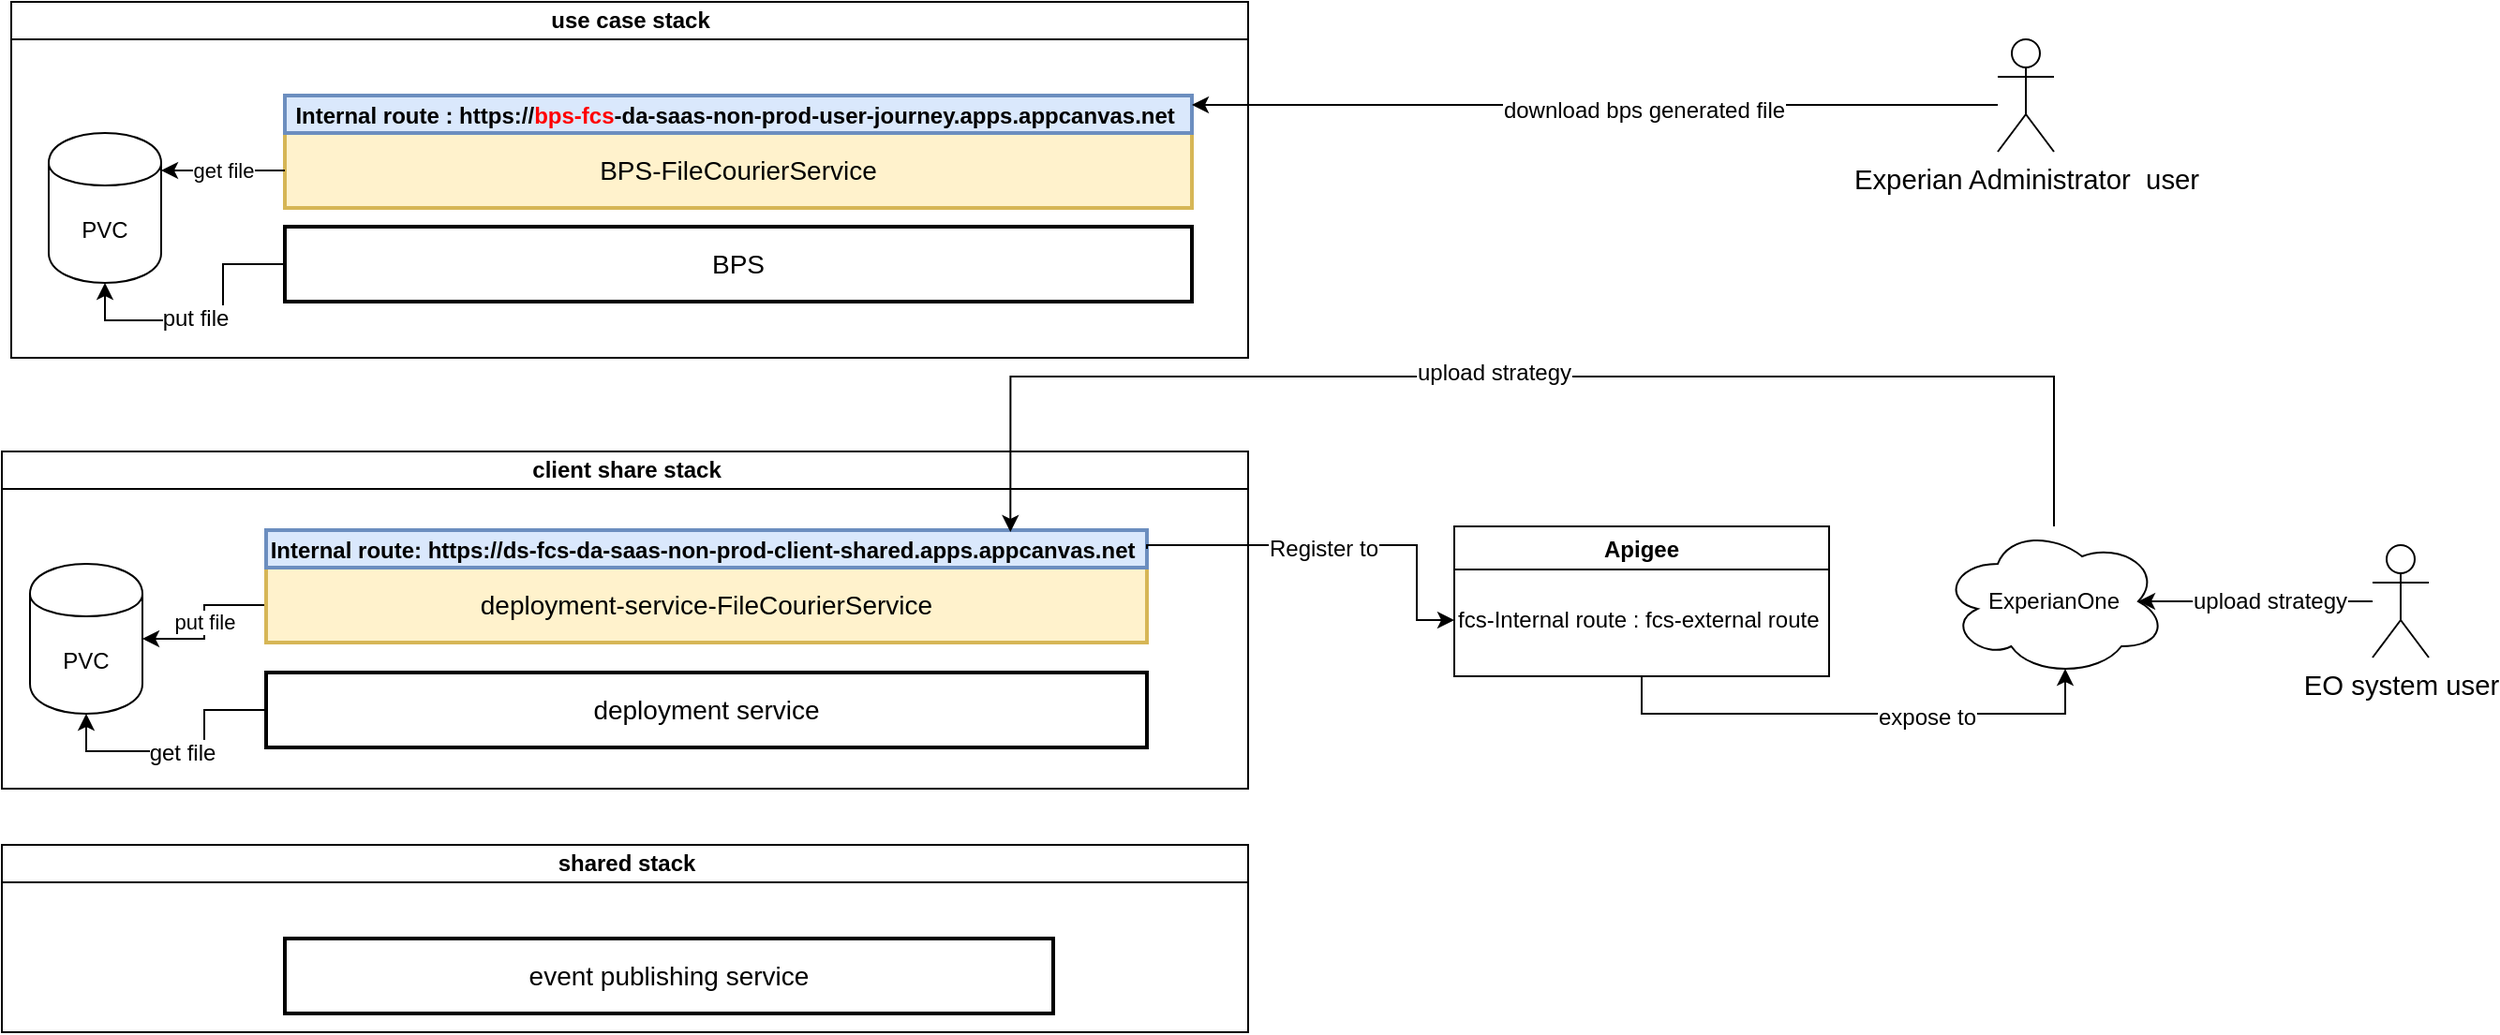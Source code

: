 <mxfile version="11.1.4" type="github"><diagram id="W_1h54hWObX5pn6dxqBk" name="Page-1"><mxGraphModel dx="1360" dy="804" grid="1" gridSize="10" guides="1" tooltips="1" connect="1" arrows="1" fold="1" page="1" pageScale="1" pageWidth="9091" pageHeight="913" math="0" shadow="0"><root><mxCell id="0"/><mxCell id="1" parent="0"/><mxCell id="J4J6hbRbbnwvo96xEseE-1" value="use case stack" style="swimlane;html=1;startSize=20;horizontal=1;containerType=tree;" parent="1" vertex="1"><mxGeometry x="50" y="30" width="660" height="190" as="geometry"/></mxCell><mxCell id="J4J6hbRbbnwvo96xEseE-9" value="BPS-FileCourierService" style="strokeWidth=2;whiteSpace=wrap;html=1;align=center;fontSize=14;fillColor=#fff2cc;strokeColor=#d6b656;" parent="J4J6hbRbbnwvo96xEseE-1" vertex="1"><mxGeometry x="146" y="70" width="484" height="40" as="geometry"/></mxCell><mxCell id="J4J6hbRbbnwvo96xEseE-54" style="edgeStyle=orthogonalEdgeStyle;rounded=0;orthogonalLoop=1;jettySize=auto;html=1;entryX=0.5;entryY=1;entryDx=0;entryDy=0;" parent="J4J6hbRbbnwvo96xEseE-1" source="J4J6hbRbbnwvo96xEseE-10" target="J4J6hbRbbnwvo96xEseE-53" edge="1"><mxGeometry relative="1" as="geometry"/></mxCell><mxCell id="J4J6hbRbbnwvo96xEseE-57" value="put file" style="text;html=1;resizable=0;points=[];align=center;verticalAlign=middle;labelBackgroundColor=#ffffff;" parent="J4J6hbRbbnwvo96xEseE-54" vertex="1" connectable="0"><mxGeometry x="0.069" y="-1" relative="1" as="geometry"><mxPoint as="offset"/></mxGeometry></mxCell><mxCell id="J4J6hbRbbnwvo96xEseE-10" value="BPS" style="strokeWidth=2;whiteSpace=wrap;html=1;align=center;fontSize=14;" parent="J4J6hbRbbnwvo96xEseE-1" vertex="1"><mxGeometry x="146" y="120" width="484" height="40" as="geometry"/></mxCell><mxCell id="J4J6hbRbbnwvo96xEseE-22" value="&lt;b&gt;&lt;font style=&quot;font-size: 12px&quot;&gt;&lt;font&gt;Internal route :&amp;nbsp;https://&lt;font color=&quot;#ff0000&quot;&gt;bps-fcs&lt;/font&gt;-da-saas-non-prod-user-journey.apps.appcanvas.net&lt;/font&gt;&amp;nbsp;&lt;/font&gt;&lt;/b&gt;" style="strokeWidth=2;whiteSpace=wrap;html=1;align=center;fontSize=14;fillColor=#dae8fc;strokeColor=#6c8ebf;" parent="J4J6hbRbbnwvo96xEseE-1" vertex="1"><mxGeometry x="146" y="50" width="484" height="20" as="geometry"/></mxCell><mxCell id="J4J6hbRbbnwvo96xEseE-61" value="get file" style="edgeStyle=orthogonalEdgeStyle;rounded=0;orthogonalLoop=1;jettySize=auto;html=1;" parent="J4J6hbRbbnwvo96xEseE-1" source="J4J6hbRbbnwvo96xEseE-9" target="J4J6hbRbbnwvo96xEseE-53" edge="1"><mxGeometry relative="1" as="geometry"><Array as="points"><mxPoint x="100" y="90"/><mxPoint x="100" y="90"/></Array></mxGeometry></mxCell><mxCell id="J4J6hbRbbnwvo96xEseE-53" value="PVC" style="shape=cylinder;whiteSpace=wrap;html=1;boundedLbl=1;backgroundOutline=1;" parent="J4J6hbRbbnwvo96xEseE-1" vertex="1"><mxGeometry x="20" y="70" width="60" height="80" as="geometry"/></mxCell><mxCell id="J4J6hbRbbnwvo96xEseE-12" value="client share stack" style="swimlane;html=1;startSize=20;horizontal=1;containerType=tree;" parent="1" vertex="1"><mxGeometry x="45" y="270" width="665" height="180" as="geometry"/></mxCell><mxCell id="J4J6hbRbbnwvo96xEseE-63" value="put file" style="edgeStyle=orthogonalEdgeStyle;rounded=0;orthogonalLoop=1;jettySize=auto;html=1;" parent="J4J6hbRbbnwvo96xEseE-12" source="J4J6hbRbbnwvo96xEseE-13" target="J4J6hbRbbnwvo96xEseE-62" edge="1"><mxGeometry relative="1" as="geometry"/></mxCell><mxCell id="J4J6hbRbbnwvo96xEseE-13" value="deployment-service-FileCourierService" style="strokeWidth=2;whiteSpace=wrap;html=1;align=center;fontSize=14;fillColor=#fff2cc;strokeColor=#d6b656;" parent="J4J6hbRbbnwvo96xEseE-12" vertex="1"><mxGeometry x="141" y="62" width="470" height="40" as="geometry"/></mxCell><mxCell id="J4J6hbRbbnwvo96xEseE-65" style="edgeStyle=orthogonalEdgeStyle;rounded=0;orthogonalLoop=1;jettySize=auto;html=1;entryX=0.5;entryY=1;entryDx=0;entryDy=0;" parent="J4J6hbRbbnwvo96xEseE-12" source="J4J6hbRbbnwvo96xEseE-14" target="J4J6hbRbbnwvo96xEseE-62" edge="1"><mxGeometry relative="1" as="geometry"/></mxCell><mxCell id="J4J6hbRbbnwvo96xEseE-66" value="get file" style="text;html=1;resizable=0;points=[];align=center;verticalAlign=middle;labelBackgroundColor=#ffffff;" parent="J4J6hbRbbnwvo96xEseE-65" vertex="1" connectable="0"><mxGeometry x="-0.029" y="1" relative="1" as="geometry"><mxPoint as="offset"/></mxGeometry></mxCell><mxCell id="J4J6hbRbbnwvo96xEseE-14" value="deployment service" style="strokeWidth=2;whiteSpace=wrap;html=1;align=center;fontSize=14;" parent="J4J6hbRbbnwvo96xEseE-12" vertex="1"><mxGeometry x="141" y="118" width="470" height="40" as="geometry"/></mxCell><mxCell id="J4J6hbRbbnwvo96xEseE-28" value="&lt;b&gt;&lt;font style=&quot;font-size: 12px&quot;&gt;Internal route:&amp;nbsp;https://ds-fcs-da-saas-non-prod-client-shared.apps.appcanvas.net&lt;/font&gt;&amp;nbsp;&lt;/b&gt;" style="strokeWidth=2;whiteSpace=wrap;html=1;align=center;fontSize=14;fillColor=#dae8fc;strokeColor=#6c8ebf;" parent="J4J6hbRbbnwvo96xEseE-12" vertex="1"><mxGeometry x="141" y="42" width="470" height="20" as="geometry"/></mxCell><mxCell id="J4J6hbRbbnwvo96xEseE-62" value="PVC" style="shape=cylinder;whiteSpace=wrap;html=1;boundedLbl=1;backgroundOutline=1;" parent="J4J6hbRbbnwvo96xEseE-12" vertex="1"><mxGeometry x="15" y="60" width="60" height="80" as="geometry"/></mxCell><mxCell id="J4J6hbRbbnwvo96xEseE-16" value="shared stack" style="swimlane;html=1;startSize=20;horizontal=1;containerType=tree;" parent="1" vertex="1"><mxGeometry x="45" y="480" width="665" height="100" as="geometry"/></mxCell><mxCell id="J4J6hbRbbnwvo96xEseE-17" value="event publishing service" style="strokeWidth=2;whiteSpace=wrap;html=1;align=center;fontSize=14;" parent="J4J6hbRbbnwvo96xEseE-16" vertex="1"><mxGeometry x="151" y="50" width="410" height="40" as="geometry"/></mxCell><mxCell id="J4J6hbRbbnwvo96xEseE-31" style="edgeStyle=orthogonalEdgeStyle;rounded=0;orthogonalLoop=1;jettySize=auto;html=1;exitX=1;exitY=0.5;exitDx=0;exitDy=0;" parent="1" source="J4J6hbRbbnwvo96xEseE-28" edge="1"><mxGeometry relative="1" as="geometry"><mxPoint x="820" y="360" as="targetPoint"/><Array as="points"><mxPoint x="800" y="320"/><mxPoint x="800" y="360"/></Array></mxGeometry></mxCell><mxCell id="J4J6hbRbbnwvo96xEseE-35" value="Register to" style="text;html=1;resizable=0;points=[];align=center;verticalAlign=middle;labelBackgroundColor=#ffffff;" parent="J4J6hbRbbnwvo96xEseE-31" vertex="1" connectable="0"><mxGeometry x="0.126" y="-3" relative="1" as="geometry"><mxPoint x="-20" y="-1" as="offset"/></mxGeometry></mxCell><mxCell id="J4J6hbRbbnwvo96xEseE-34" value="Apigee" style="swimlane;" parent="1" vertex="1"><mxGeometry x="820" y="310" width="200" height="80" as="geometry"/></mxCell><mxCell id="J4J6hbRbbnwvo96xEseE-37" value="fcs-Internal route : fcs-external route" style="text;html=1;resizable=0;points=[];autosize=1;align=left;verticalAlign=top;spacingTop=-4;" parent="J4J6hbRbbnwvo96xEseE-34" vertex="1"><mxGeometry y="40" width="210" height="20" as="geometry"/></mxCell><mxCell id="J4J6hbRbbnwvo96xEseE-45" style="edgeStyle=orthogonalEdgeStyle;rounded=0;orthogonalLoop=1;jettySize=auto;html=1;entryX=0.875;entryY=0.5;entryDx=0;entryDy=0;entryPerimeter=0;" parent="1" source="J4J6hbRbbnwvo96xEseE-38" target="J4J6hbRbbnwvo96xEseE-43" edge="1"><mxGeometry relative="1" as="geometry"/></mxCell><mxCell id="J4J6hbRbbnwvo96xEseE-48" value="upload strategy" style="text;html=1;resizable=0;points=[];align=center;verticalAlign=middle;labelBackgroundColor=#ffffff;" parent="J4J6hbRbbnwvo96xEseE-45" vertex="1" connectable="0"><mxGeometry x="0.168" relative="1" as="geometry"><mxPoint x="18" as="offset"/></mxGeometry></mxCell><mxCell id="J4J6hbRbbnwvo96xEseE-38" value="&lt;span lang=&quot;EN-GB&quot; style=&quot;font-size: 11.0pt ; font-family: &amp;#34;calibri&amp;#34; , sans-serif&quot;&gt;EO system user&lt;/span&gt;" style="shape=umlActor;verticalLabelPosition=bottom;labelBackgroundColor=#ffffff;verticalAlign=top;html=1;outlineConnect=0;" parent="1" vertex="1"><mxGeometry x="1310" y="320" width="30" height="60" as="geometry"/></mxCell><mxCell id="J4J6hbRbbnwvo96xEseE-46" style="edgeStyle=orthogonalEdgeStyle;rounded=0;orthogonalLoop=1;jettySize=auto;html=1;entryX=0.845;entryY=0.05;entryDx=0;entryDy=0;entryPerimeter=0;" parent="1" source="J4J6hbRbbnwvo96xEseE-43" target="J4J6hbRbbnwvo96xEseE-28" edge="1"><mxGeometry relative="1" as="geometry"><Array as="points"><mxPoint x="1140" y="230"/><mxPoint x="583" y="230"/></Array></mxGeometry></mxCell><mxCell id="J4J6hbRbbnwvo96xEseE-52" value="upload strategy" style="text;html=1;resizable=0;points=[];align=center;verticalAlign=middle;labelBackgroundColor=#ffffff;" parent="J4J6hbRbbnwvo96xEseE-46" vertex="1" connectable="0"><mxGeometry x="0.053" y="-2" relative="1" as="geometry"><mxPoint as="offset"/></mxGeometry></mxCell><mxCell id="J4J6hbRbbnwvo96xEseE-43" value="ExperianOne" style="ellipse;shape=cloud;whiteSpace=wrap;html=1;" parent="1" vertex="1"><mxGeometry x="1080" y="310" width="120" height="80" as="geometry"/></mxCell><mxCell id="J4J6hbRbbnwvo96xEseE-44" value="" style="edgeStyle=orthogonalEdgeStyle;rounded=0;orthogonalLoop=1;jettySize=auto;html=1;entryX=0.55;entryY=0.95;entryDx=0;entryDy=0;entryPerimeter=0;exitX=0.5;exitY=1;exitDx=0;exitDy=0;" parent="1" source="J4J6hbRbbnwvo96xEseE-34" target="J4J6hbRbbnwvo96xEseE-43" edge="1"><mxGeometry relative="1" as="geometry"><Array as="points"><mxPoint x="920" y="410"/><mxPoint x="1146" y="410"/></Array></mxGeometry></mxCell><mxCell id="J4J6hbRbbnwvo96xEseE-47" value="expose to" style="text;html=1;resizable=0;points=[];align=center;verticalAlign=middle;labelBackgroundColor=#ffffff;" parent="J4J6hbRbbnwvo96xEseE-44" vertex="1" connectable="0"><mxGeometry x="0.274" y="-2" relative="1" as="geometry"><mxPoint as="offset"/></mxGeometry></mxCell><mxCell id="J4J6hbRbbnwvo96xEseE-50" style="edgeStyle=orthogonalEdgeStyle;rounded=0;orthogonalLoop=1;jettySize=auto;html=1;entryX=1;entryY=0.25;entryDx=0;entryDy=0;" parent="1" source="J4J6hbRbbnwvo96xEseE-49" target="J4J6hbRbbnwvo96xEseE-22" edge="1"><mxGeometry relative="1" as="geometry"><Array as="points"><mxPoint x="990" y="85"/><mxPoint x="990" y="85"/></Array></mxGeometry></mxCell><mxCell id="J4J6hbRbbnwvo96xEseE-51" value="download bps generated file" style="text;html=1;resizable=0;points=[];align=center;verticalAlign=middle;labelBackgroundColor=#ffffff;" parent="J4J6hbRbbnwvo96xEseE-50" vertex="1" connectable="0"><mxGeometry x="-0.119" y="3" relative="1" as="geometry"><mxPoint as="offset"/></mxGeometry></mxCell><mxCell id="J4J6hbRbbnwvo96xEseE-49" value="&lt;span lang=&quot;EN-GB&quot; style=&quot;font-size: 11.0pt ; font-family: &amp;#34;calibri&amp;#34; , sans-serif&quot;&gt;Experian Administrator&amp;nbsp; user&lt;/span&gt;" style="shape=umlActor;verticalLabelPosition=bottom;labelBackgroundColor=#ffffff;verticalAlign=top;html=1;outlineConnect=0;" parent="1" vertex="1"><mxGeometry x="1110" y="50" width="30" height="60" as="geometry"/></mxCell></root></mxGraphModel></diagram><diagram id="y-IFCLvPM05_312IPKA6" name="Page-2"><mxGraphModel dx="1600" dy="804" grid="1" gridSize="10" guides="1" tooltips="1" connect="1" arrows="1" fold="1" page="1" pageScale="1" pageWidth="9091" pageHeight="9013" math="0" shadow="0"><root><mxCell id="QoGAFxW_DSdawNoJcHGn-0"/><mxCell id="QoGAFxW_DSdawNoJcHGn-1" parent="QoGAFxW_DSdawNoJcHGn-0"/><mxCell id="QoGAFxW_DSdawNoJcHGn-2" value="use case stack" style="swimlane;html=1;startSize=20;horizontal=1;containerType=tree;" parent="QoGAFxW_DSdawNoJcHGn-1" vertex="1"><mxGeometry x="50" y="151" width="660" height="189" as="geometry"/></mxCell><mxCell id="QoGAFxW_DSdawNoJcHGn-3" value="BPS-FileCourierService" style="strokeWidth=2;whiteSpace=wrap;html=1;align=center;fontSize=14;fillColor=#fff2cc;strokeColor=#d6b656;" parent="QoGAFxW_DSdawNoJcHGn-2" vertex="1"><mxGeometry x="146" y="70" width="460" height="40" as="geometry"/></mxCell><mxCell id="QoGAFxW_DSdawNoJcHGn-4" style="edgeStyle=orthogonalEdgeStyle;rounded=0;orthogonalLoop=1;jettySize=auto;html=1;entryX=0.5;entryY=1;entryDx=0;entryDy=0;" parent="QoGAFxW_DSdawNoJcHGn-2" source="QoGAFxW_DSdawNoJcHGn-6" target="QoGAFxW_DSdawNoJcHGn-9" edge="1"><mxGeometry relative="1" as="geometry"/></mxCell><mxCell id="QoGAFxW_DSdawNoJcHGn-5" value="put file" style="text;html=1;resizable=0;points=[];align=center;verticalAlign=middle;labelBackgroundColor=#ffffff;" parent="QoGAFxW_DSdawNoJcHGn-4" vertex="1" connectable="0"><mxGeometry x="0.069" y="-1" relative="1" as="geometry"><mxPoint as="offset"/></mxGeometry></mxCell><mxCell id="QoGAFxW_DSdawNoJcHGn-6" value="BPS" style="strokeWidth=2;whiteSpace=wrap;html=1;align=center;fontSize=14;" parent="QoGAFxW_DSdawNoJcHGn-2" vertex="1"><mxGeometry x="146" y="120" width="494" height="40" as="geometry"/></mxCell><mxCell id="QoGAFxW_DSdawNoJcHGn-7" value="&lt;b&gt;&lt;font style=&quot;font-size: 12px&quot;&gt;Internal route :&amp;nbsp;https://fcs-da-saas-non-prod-user-journey.apps.appcanvas.net&lt;/font&gt;&amp;nbsp;&lt;/b&gt;" style="strokeWidth=2;whiteSpace=wrap;html=1;align=center;fontSize=14;fillColor=#dae8fc;strokeColor=#6c8ebf;" parent="QoGAFxW_DSdawNoJcHGn-2" vertex="1"><mxGeometry x="146" y="50" width="460" height="20" as="geometry"/></mxCell><mxCell id="QoGAFxW_DSdawNoJcHGn-8" value="get file" style="edgeStyle=orthogonalEdgeStyle;rounded=0;orthogonalLoop=1;jettySize=auto;html=1;" parent="QoGAFxW_DSdawNoJcHGn-2" source="QoGAFxW_DSdawNoJcHGn-3" target="QoGAFxW_DSdawNoJcHGn-9" edge="1"><mxGeometry relative="1" as="geometry"><Array as="points"><mxPoint x="100" y="90"/><mxPoint x="100" y="90"/></Array></mxGeometry></mxCell><mxCell id="QoGAFxW_DSdawNoJcHGn-9" value="PVC 1" style="shape=cylinder;whiteSpace=wrap;html=1;boundedLbl=1;backgroundOutline=1;" parent="QoGAFxW_DSdawNoJcHGn-2" vertex="1"><mxGeometry x="20" y="70" width="60" height="80" as="geometry"/></mxCell><mxCell id="QoGAFxW_DSdawNoJcHGn-10" value="client share stack" style="swimlane;html=1;startSize=20;horizontal=1;containerType=tree;" parent="QoGAFxW_DSdawNoJcHGn-1" vertex="1"><mxGeometry x="50" y="353" width="665" height="180" as="geometry"/></mxCell><mxCell id="QoGAFxW_DSdawNoJcHGn-11" value="put file" style="edgeStyle=orthogonalEdgeStyle;rounded=0;orthogonalLoop=1;jettySize=auto;html=1;" parent="QoGAFxW_DSdawNoJcHGn-10" source="QoGAFxW_DSdawNoJcHGn-12" target="QoGAFxW_DSdawNoJcHGn-17" edge="1"><mxGeometry relative="1" as="geometry"/></mxCell><mxCell id="QoGAFxW_DSdawNoJcHGn-12" value="deployment-service-FileCourierService (future*)" style="strokeWidth=2;whiteSpace=wrap;html=1;align=center;fontSize=14;fillColor=#d5e8d4;strokeColor=#82b366;" parent="QoGAFxW_DSdawNoJcHGn-10" vertex="1"><mxGeometry x="141" y="62" width="489" height="40" as="geometry"/></mxCell><mxCell id="QoGAFxW_DSdawNoJcHGn-13" style="edgeStyle=orthogonalEdgeStyle;rounded=0;orthogonalLoop=1;jettySize=auto;html=1;entryX=0.5;entryY=1;entryDx=0;entryDy=0;" parent="QoGAFxW_DSdawNoJcHGn-10" source="QoGAFxW_DSdawNoJcHGn-15" target="QoGAFxW_DSdawNoJcHGn-17" edge="1"><mxGeometry relative="1" as="geometry"/></mxCell><mxCell id="QoGAFxW_DSdawNoJcHGn-14" value="get file" style="text;html=1;resizable=0;points=[];align=center;verticalAlign=middle;labelBackgroundColor=#ffffff;" parent="QoGAFxW_DSdawNoJcHGn-13" vertex="1" connectable="0"><mxGeometry x="-0.029" y="1" relative="1" as="geometry"><mxPoint as="offset"/></mxGeometry></mxCell><mxCell id="QoGAFxW_DSdawNoJcHGn-15" value="deployment service" style="strokeWidth=2;whiteSpace=wrap;html=1;align=center;fontSize=14;" parent="QoGAFxW_DSdawNoJcHGn-10" vertex="1"><mxGeometry x="141" y="118" width="489" height="40" as="geometry"/></mxCell><mxCell id="QoGAFxW_DSdawNoJcHGn-16" value="&lt;b&gt;&lt;font style=&quot;font-size: 12px&quot;&gt;Internal route:&amp;nbsp;https://&lt;font color=&quot;#ff0000&quot;&gt;ds-fcs&lt;/font&gt;-da-saas-non-prod-client-shared.apps.appcanvas.net&lt;/font&gt;&amp;nbsp;&lt;/b&gt;" style="strokeWidth=2;whiteSpace=wrap;html=1;align=center;fontSize=14;fillColor=#dae8fc;strokeColor=#6c8ebf;" parent="QoGAFxW_DSdawNoJcHGn-10" vertex="1"><mxGeometry x="141" y="42" width="489" height="20" as="geometry"/></mxCell><mxCell id="QoGAFxW_DSdawNoJcHGn-17" value="PVC" style="shape=cylinder;whiteSpace=wrap;html=1;boundedLbl=1;backgroundOutline=1;" parent="QoGAFxW_DSdawNoJcHGn-10" vertex="1"><mxGeometry x="15" y="60" width="60" height="80" as="geometry"/></mxCell><mxCell id="QoGAFxW_DSdawNoJcHGn-30" value="BPS-FileCourierService" style="strokeWidth=2;whiteSpace=wrap;html=1;align=center;fontSize=14;fillColor=#fff2cc;strokeColor=#d6b656;" parent="QoGAFxW_DSdawNoJcHGn-1" vertex="1"><mxGeometry x="196" y="221" width="494" height="40" as="geometry"/></mxCell><mxCell id="QoGAFxW_DSdawNoJcHGn-31" value="&lt;b&gt;&lt;font style=&quot;font-size: 12px&quot;&gt;Internal route :&amp;nbsp;https://&lt;font color=&quot;#ff0000&quot;&gt;bps-fcs&lt;/font&gt;-da-saas-non-prod-user-journey.apps.appcanvas.net&lt;/font&gt;&amp;nbsp;&lt;/b&gt;" style="strokeWidth=2;whiteSpace=wrap;html=1;align=center;fontSize=14;fillColor=#dae8fc;strokeColor=#6c8ebf;" parent="QoGAFxW_DSdawNoJcHGn-1" vertex="1"><mxGeometry x="196" y="201" width="494" height="20" as="geometry"/></mxCell><mxCell id="4fhUhELZ4HDrI9TM0DZd-0" value="Register to" style="text;html=1;resizable=0;points=[];align=center;verticalAlign=middle;labelBackgroundColor=#ffffff;" vertex="1" connectable="0" parent="QoGAFxW_DSdawNoJcHGn-1"><mxGeometry x="820" y="405" as="geometry"><mxPoint x="-20" y="-1" as="offset"/></mxGeometry></mxCell><mxCell id="pBxdeb0f4G46UAC9YdzX-0" style="edgeStyle=orthogonalEdgeStyle;rounded=0;orthogonalLoop=1;jettySize=auto;html=1;entryX=0.883;entryY=0.338;entryDx=0;entryDy=0;entryPerimeter=0;" edge="1" parent="QoGAFxW_DSdawNoJcHGn-1" source="4fhUhELZ4HDrI9TM0DZd-3" target="4fhUhELZ4HDrI9TM0DZd-6"><mxGeometry relative="1" as="geometry"/></mxCell><mxCell id="pBxdeb0f4G46UAC9YdzX-1" value="upload strategy" style="text;html=1;resizable=0;points=[];align=center;verticalAlign=middle;labelBackgroundColor=#ffffff;" vertex="1" connectable="0" parent="pBxdeb0f4G46UAC9YdzX-0"><mxGeometry x="0.116" relative="1" as="geometry"><mxPoint as="offset"/></mxGeometry></mxCell><mxCell id="4fhUhELZ4HDrI9TM0DZd-3" value="&lt;span lang=&quot;EN-GB&quot; style=&quot;font-size: 11.0pt ; font-family: &amp;#34;calibri&amp;#34; , sans-serif&quot;&gt;&lt;b&gt;EO system user&lt;/b&gt;&lt;/span&gt;" style="shape=umlActor;verticalLabelPosition=bottom;labelBackgroundColor=#ffffff;verticalAlign=top;html=1;outlineConnect=0;" vertex="1" parent="QoGAFxW_DSdawNoJcHGn-1"><mxGeometry x="1340" y="353" width="30" height="60" as="geometry"/></mxCell><mxCell id="4fhUhELZ4HDrI9TM0DZd-4" style="edgeStyle=orthogonalEdgeStyle;rounded=0;orthogonalLoop=1;jettySize=auto;html=1;entryX=1;entryY=0.5;entryDx=0;entryDy=0;exitX=0.4;exitY=0.1;exitDx=0;exitDy=0;exitPerimeter=0;" edge="1" parent="QoGAFxW_DSdawNoJcHGn-1" source="4fhUhELZ4HDrI9TM0DZd-6" target="QoGAFxW_DSdawNoJcHGn-12"><mxGeometry relative="1" as="geometry"><Array as="points"><mxPoint x="1138" y="472"/><mxPoint x="720" y="472"/><mxPoint x="720" y="435"/></Array><mxPoint x="690" y="346" as="targetPoint"/></mxGeometry></mxCell><mxCell id="4fhUhELZ4HDrI9TM0DZd-5" value="upload strategy" style="text;html=1;resizable=0;points=[];align=center;verticalAlign=middle;labelBackgroundColor=#ffffff;" vertex="1" connectable="0" parent="4fhUhELZ4HDrI9TM0DZd-4"><mxGeometry x="0.053" y="-2" relative="1" as="geometry"><mxPoint as="offset"/></mxGeometry></mxCell><mxCell id="4fhUhELZ4HDrI9TM0DZd-6" value="Apigee" style="ellipse;shape=cloud;whiteSpace=wrap;html=1;" vertex="1" parent="QoGAFxW_DSdawNoJcHGn-1"><mxGeometry x="1090" y="353" width="120" height="80" as="geometry"/></mxCell><mxCell id="4fhUhELZ4HDrI9TM0DZd-9" style="edgeStyle=orthogonalEdgeStyle;rounded=0;orthogonalLoop=1;jettySize=auto;html=1;entryX=0.75;entryY=0;entryDx=0;entryDy=0;exitX=0.5;exitY=0.5;exitDx=0;exitDy=0;exitPerimeter=0;" edge="1" parent="QoGAFxW_DSdawNoJcHGn-1" source="4fhUhELZ4HDrI9TM0DZd-11" target="QoGAFxW_DSdawNoJcHGn-31"><mxGeometry relative="1" as="geometry"><Array as="points"><mxPoint x="1187" y="190"/><mxPoint x="567" y="190"/></Array><mxPoint x="787" y="256" as="targetPoint"/></mxGeometry></mxCell><mxCell id="4fhUhELZ4HDrI9TM0DZd-10" value="download bps generated file" style="text;html=1;resizable=0;points=[];align=center;verticalAlign=middle;labelBackgroundColor=#ffffff;" vertex="1" connectable="0" parent="4fhUhELZ4HDrI9TM0DZd-9"><mxGeometry x="-0.119" y="3" relative="1" as="geometry"><mxPoint as="offset"/></mxGeometry></mxCell><mxCell id="4fhUhELZ4HDrI9TM0DZd-11" value="&lt;span lang=&quot;EN-GB&quot; style=&quot;font-size: 11.0pt ; font-family: &amp;#34;calibri&amp;#34; , sans-serif&quot;&gt;&lt;b&gt;Experian Administrator&amp;nbsp; user&lt;br&gt;&lt;/b&gt;&lt;br&gt;&lt;/span&gt;" style="shape=umlActor;verticalLabelPosition=bottom;labelBackgroundColor=#ffffff;verticalAlign=top;html=1;outlineConnect=0;" vertex="1" parent="QoGAFxW_DSdawNoJcHGn-1"><mxGeometry x="1172" y="91" width="30" height="60" as="geometry"/></mxCell><mxCell id="4fhUhELZ4HDrI9TM0DZd-13" style="edgeStyle=orthogonalEdgeStyle;rounded=0;orthogonalLoop=1;jettySize=auto;html=1;entryX=0;entryY=0.5;entryDx=0;entryDy=0;" edge="1" parent="QoGAFxW_DSdawNoJcHGn-1" source="QoGAFxW_DSdawNoJcHGn-16" target="pBxdeb0f4G46UAC9YdzX-2"><mxGeometry relative="1" as="geometry"><mxPoint x="810" y="413" as="targetPoint"/></mxGeometry></mxCell><mxCell id="4fhUhELZ4HDrI9TM0DZd-14" value="expose" style="edgeStyle=orthogonalEdgeStyle;rounded=0;orthogonalLoop=1;jettySize=auto;html=1;entryX=0.108;entryY=0.625;entryDx=0;entryDy=0;entryPerimeter=0;" edge="1" parent="QoGAFxW_DSdawNoJcHGn-1" target="4fhUhELZ4HDrI9TM0DZd-6"><mxGeometry relative="1" as="geometry"><mxPoint x="980" y="403" as="sourcePoint"/></mxGeometry></mxCell><mxCell id="pBxdeb0f4G46UAC9YdzX-2" value="API router" style="rounded=0;whiteSpace=wrap;html=1;" vertex="1" parent="QoGAFxW_DSdawNoJcHGn-1"><mxGeometry x="860" y="383" width="120" height="60" as="geometry"/></mxCell><mxCell id="pBxdeb0f4G46UAC9YdzX-19" value="has" style="edgeStyle=orthogonalEdgeStyle;rounded=0;orthogonalLoop=1;jettySize=auto;html=1;entryX=1;entryY=0.5;entryDx=0;entryDy=0;" edge="1" parent="QoGAFxW_DSdawNoJcHGn-1" source="pBxdeb0f4G46UAC9YdzX-7" target="pBxdeb0f4G46UAC9YdzX-8"><mxGeometry x="0.512" y="-5" relative="1" as="geometry"><mxPoint as="offset"/></mxGeometry></mxCell><mxCell id="pBxdeb0f4G46UAC9YdzX-7" value="BPS-FileCourierService" style="strokeWidth=2;whiteSpace=wrap;html=1;align=center;fontSize=14;fillColor=#fff2cc;strokeColor=#d6b656;" vertex="1" parent="QoGAFxW_DSdawNoJcHGn-1"><mxGeometry x="360" y="915" width="340" height="45" as="geometry"/></mxCell><mxCell id="pBxdeb0f4G46UAC9YdzX-8" value="&lt;h1&gt;&lt;font style=&quot;font-size: 14px&quot;&gt;acl.json&lt;/font&gt;&lt;/h1&gt;&lt;div&gt;&lt;div&gt;{&lt;/div&gt;&lt;div&gt;&amp;nbsp; &quot;rules&quot;: [&lt;/div&gt;&lt;div&gt;&amp;nbsp; &amp;nbsp; {&lt;/div&gt;&lt;div&gt;&amp;nbsp; &amp;nbsp; &amp;nbsp; &quot;resource&quot;: &quot;/download/.*&quot;,&lt;/div&gt;&lt;div&gt;&amp;nbsp; &amp;nbsp; &amp;nbsp; &quot;permissions&quot;: {&lt;/div&gt;&lt;div&gt;&amp;nbsp; &amp;nbsp; &amp;nbsp; &amp;nbsp; &quot;Get-ScheduledJobs&quot;: [&quot;GET&quot;],&lt;/div&gt;&lt;div&gt;&amp;nbsp; &amp;nbsp; &amp;nbsp; &amp;nbsp; &quot;Get-Strategy&quot;: [&quot;GET&quot;]&lt;/div&gt;&lt;div&gt;&amp;nbsp; &amp;nbsp; &amp;nbsp; },&lt;/div&gt;&lt;div&gt;&amp;nbsp; &amp;nbsp; &amp;nbsp; &quot;action&quot;: &quot;PERMIT&quot;&lt;/div&gt;&lt;div&gt;&amp;nbsp; &amp;nbsp; },&lt;/div&gt;&lt;div&gt;&amp;nbsp; &amp;nbsp; {&lt;/div&gt;&lt;div&gt;&amp;nbsp; &amp;nbsp; &amp;nbsp; &quot;resource&quot;: &quot;/upload&quot;,&lt;/div&gt;&lt;div&gt;&amp;nbsp; &amp;nbsp; &amp;nbsp; &quot;permissions&quot;: {&lt;/div&gt;&lt;div&gt;&amp;nbsp; &amp;nbsp; &amp;nbsp; &amp;nbsp; &quot;Put-Strategy&quot;: [&quot;POST&quot;]&lt;/div&gt;&lt;div&gt;&amp;nbsp; &amp;nbsp; &amp;nbsp; },&lt;/div&gt;&lt;div&gt;&amp;nbsp; &amp;nbsp; &amp;nbsp; &quot;action&quot;: &quot;PERMIT&quot;&lt;/div&gt;&lt;div&gt;&amp;nbsp; &amp;nbsp; }&lt;span&gt;]&lt;/span&gt;&lt;/div&gt;&lt;div&gt;}&lt;/div&gt;&lt;/div&gt;" style="text;html=1;strokeColor=#000000;fillColor=none;spacing=5;spacingTop=-20;whiteSpace=wrap;overflow=hidden;rounded=0;" vertex="1" parent="QoGAFxW_DSdawNoJcHGn-1"><mxGeometry x="50" y="760" width="210" height="310" as="geometry"/></mxCell><mxCell id="pBxdeb0f4G46UAC9YdzX-9" value="&lt;h1&gt;&lt;span style=&quot;font-size: 14px&quot;&gt;Jwt token permission&lt;/span&gt;&lt;/h1&gt;&lt;div&gt;&lt;div&gt;{&lt;/div&gt;&lt;div&gt;&amp;nbsp; &quot;permissions&quot;: [&lt;/div&gt;&lt;div&gt;&amp;nbsp; &amp;nbsp; &quot;Get-Strategy&quot;,&lt;/div&gt;&lt;div&gt;&amp;nbsp; &amp;nbsp; &quot;Put-Strategy&quot;&lt;/div&gt;&lt;div&gt;&amp;nbsp; ]&lt;/div&gt;&lt;div&gt;}&lt;/div&gt;&lt;/div&gt;" style="text;html=1;strokeColor=#000000;fillColor=none;spacing=5;spacingTop=-20;whiteSpace=wrap;overflow=hidden;rounded=0;" vertex="1" parent="QoGAFxW_DSdawNoJcHGn-1"><mxGeometry x="1260" y="443" width="160" height="145" as="geometry"/></mxCell><mxCell id="pBxdeb0f4G46UAC9YdzX-10" value="&lt;h1&gt;&lt;span style=&quot;font-size: 14px&quot;&gt;Jwt token permission&lt;/span&gt;&lt;/h1&gt;&lt;div&gt;&lt;div&gt;{&lt;/div&gt;&lt;div&gt;&amp;nbsp; &quot;permissions&quot;: [&lt;/div&gt;&lt;div&gt;&amp;nbsp; &amp;nbsp; &quot;&lt;span&gt;Get-ScheduledJobs&lt;/span&gt;&lt;span&gt;&quot;&lt;/span&gt;&lt;/div&gt;&lt;div&gt;&lt;span&gt;&amp;nbsp; ]&lt;/span&gt;&lt;br&gt;&lt;/div&gt;&lt;div&gt;}&lt;/div&gt;&lt;/div&gt;" style="text;html=1;strokeColor=#000000;fillColor=none;spacing=5;spacingTop=-20;whiteSpace=wrap;overflow=hidden;rounded=0;" vertex="1" parent="QoGAFxW_DSdawNoJcHGn-1"><mxGeometry x="1110" y="180" width="160" height="131" as="geometry"/></mxCell><mxCell id="pBxdeb0f4G46UAC9YdzX-18" style="edgeStyle=orthogonalEdgeStyle;rounded=0;orthogonalLoop=1;jettySize=auto;html=1;entryX=1;entryY=0.5;entryDx=0;entryDy=0;" edge="1" parent="QoGAFxW_DSdawNoJcHGn-1" source="pBxdeb0f4G46UAC9YdzX-13" target="pBxdeb0f4G46UAC9YdzX-8"><mxGeometry relative="1" as="geometry"/></mxCell><mxCell id="pBxdeb0f4G46UAC9YdzX-13" value="deployment-service-FileCourierService (future*)" style="strokeWidth=2;whiteSpace=wrap;html=1;align=center;fontSize=14;fillColor=#d5e8d4;strokeColor=#82b366;" vertex="1" parent="QoGAFxW_DSdawNoJcHGn-1"><mxGeometry x="360" y="830" width="340" height="50" as="geometry"/></mxCell></root></mxGraphModel></diagram></mxfile>